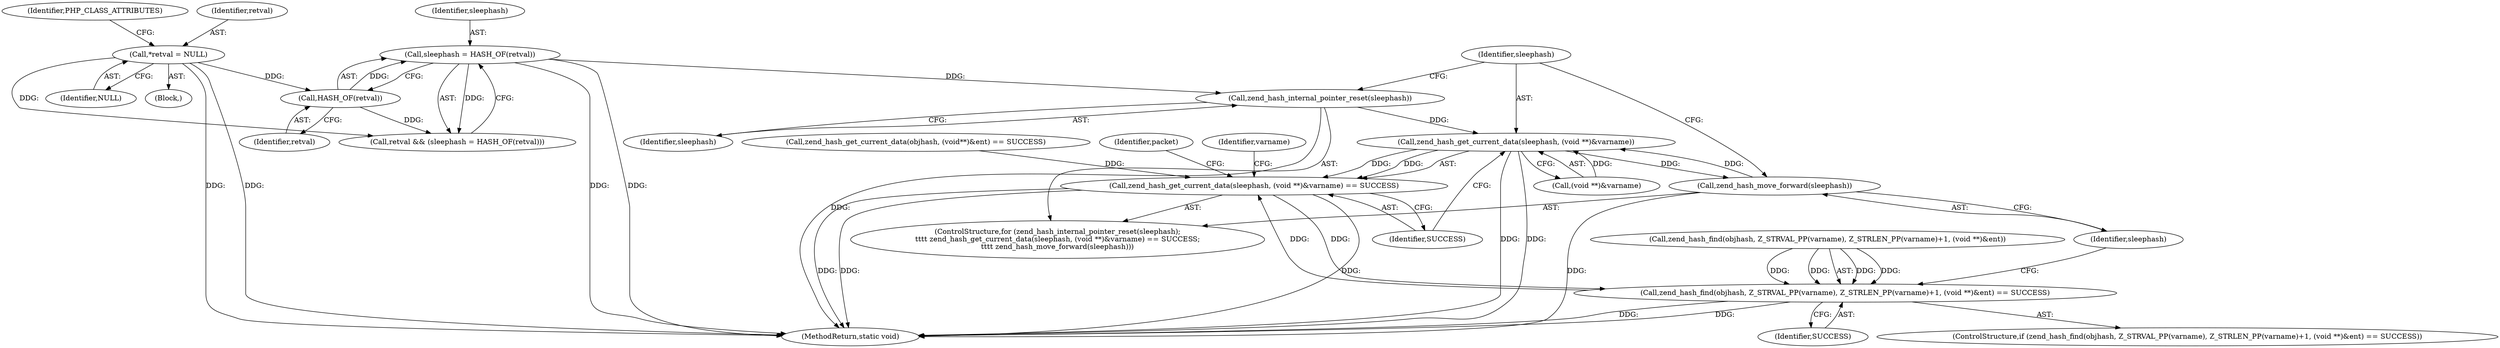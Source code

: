 digraph "0_php-src_6045de69c7dedcba3eadf7c4bba424b19c81d00d_1@pointer" {
"1000275" [label="(Call,zend_hash_internal_pointer_reset(sleephash))"];
"1000241" [label="(Call,sleephash = HASH_OF(retval))"];
"1000243" [label="(Call,HASH_OF(retval))"];
"1000110" [label="(Call,*retval = NULL)"];
"1000278" [label="(Call,zend_hash_get_current_data(sleephash, (void **)&varname))"];
"1000277" [label="(Call,zend_hash_get_current_data(sleephash, (void **)&varname) == SUCCESS)"];
"1000296" [label="(Call,zend_hash_find(objhash, Z_STRVAL_PP(varname), Z_STRLEN_PP(varname)+1, (void **)&ent) == SUCCESS)"];
"1000285" [label="(Call,zend_hash_move_forward(sleephash))"];
"1000239" [label="(Call,retval && (sleephash = HASH_OF(retval)))"];
"1000105" [label="(Block,)"];
"1000276" [label="(Identifier,sleephash)"];
"1000325" [label="(MethodReturn,static void)"];
"1000295" [label="(ControlStructure,if (zend_hash_find(objhash, Z_STRVAL_PP(varname), Z_STRLEN_PP(varname)+1, (void **)&ent) == SUCCESS))"];
"1000244" [label="(Identifier,retval)"];
"1000312" [label="(Identifier,packet)"];
"1000277" [label="(Call,zend_hash_get_current_data(sleephash, (void **)&varname) == SUCCESS)"];
"1000296" [label="(Call,zend_hash_find(objhash, Z_STRVAL_PP(varname), Z_STRLEN_PP(varname)+1, (void **)&ent) == SUCCESS)"];
"1000297" [label="(Call,zend_hash_find(objhash, Z_STRVAL_PP(varname), Z_STRLEN_PP(varname)+1, (void **)&ent))"];
"1000241" [label="(Call,sleephash = HASH_OF(retval))"];
"1000274" [label="(ControlStructure,for (zend_hash_internal_pointer_reset(sleephash);\n\t\t\t\t zend_hash_get_current_data(sleephash, (void **)&varname) == SUCCESS;\n\t\t\t\t zend_hash_move_forward(sleephash)))"];
"1000242" [label="(Identifier,sleephash)"];
"1000275" [label="(Call,zend_hash_internal_pointer_reset(sleephash))"];
"1000111" [label="(Identifier,retval)"];
"1000309" [label="(Identifier,SUCCESS)"];
"1000278" [label="(Call,zend_hash_get_current_data(sleephash, (void **)&varname))"];
"1000279" [label="(Identifier,sleephash)"];
"1000286" [label="(Identifier,sleephash)"];
"1000284" [label="(Identifier,SUCCESS)"];
"1000112" [label="(Identifier,NULL)"];
"1000291" [label="(Identifier,varname)"];
"1000280" [label="(Call,(void **)&varname)"];
"1000110" [label="(Call,*retval = NULL)"];
"1000285" [label="(Call,zend_hash_move_forward(sleephash))"];
"1000243" [label="(Call,HASH_OF(retval))"];
"1000175" [label="(Call,zend_hash_get_current_data(objhash, (void**)&ent) == SUCCESS)"];
"1000119" [label="(Identifier,PHP_CLASS_ATTRIBUTES)"];
"1000275" -> "1000274"  [label="AST: "];
"1000275" -> "1000276"  [label="CFG: "];
"1000276" -> "1000275"  [label="AST: "];
"1000279" -> "1000275"  [label="CFG: "];
"1000275" -> "1000325"  [label="DDG: "];
"1000241" -> "1000275"  [label="DDG: "];
"1000275" -> "1000278"  [label="DDG: "];
"1000241" -> "1000239"  [label="AST: "];
"1000241" -> "1000243"  [label="CFG: "];
"1000242" -> "1000241"  [label="AST: "];
"1000243" -> "1000241"  [label="AST: "];
"1000239" -> "1000241"  [label="CFG: "];
"1000241" -> "1000325"  [label="DDG: "];
"1000241" -> "1000325"  [label="DDG: "];
"1000241" -> "1000239"  [label="DDG: "];
"1000243" -> "1000241"  [label="DDG: "];
"1000243" -> "1000244"  [label="CFG: "];
"1000244" -> "1000243"  [label="AST: "];
"1000243" -> "1000239"  [label="DDG: "];
"1000110" -> "1000243"  [label="DDG: "];
"1000110" -> "1000105"  [label="AST: "];
"1000110" -> "1000112"  [label="CFG: "];
"1000111" -> "1000110"  [label="AST: "];
"1000112" -> "1000110"  [label="AST: "];
"1000119" -> "1000110"  [label="CFG: "];
"1000110" -> "1000325"  [label="DDG: "];
"1000110" -> "1000325"  [label="DDG: "];
"1000110" -> "1000239"  [label="DDG: "];
"1000278" -> "1000277"  [label="AST: "];
"1000278" -> "1000280"  [label="CFG: "];
"1000279" -> "1000278"  [label="AST: "];
"1000280" -> "1000278"  [label="AST: "];
"1000284" -> "1000278"  [label="CFG: "];
"1000278" -> "1000325"  [label="DDG: "];
"1000278" -> "1000325"  [label="DDG: "];
"1000278" -> "1000277"  [label="DDG: "];
"1000278" -> "1000277"  [label="DDG: "];
"1000285" -> "1000278"  [label="DDG: "];
"1000280" -> "1000278"  [label="DDG: "];
"1000278" -> "1000285"  [label="DDG: "];
"1000277" -> "1000274"  [label="AST: "];
"1000277" -> "1000284"  [label="CFG: "];
"1000284" -> "1000277"  [label="AST: "];
"1000291" -> "1000277"  [label="CFG: "];
"1000312" -> "1000277"  [label="CFG: "];
"1000277" -> "1000325"  [label="DDG: "];
"1000277" -> "1000325"  [label="DDG: "];
"1000277" -> "1000325"  [label="DDG: "];
"1000175" -> "1000277"  [label="DDG: "];
"1000296" -> "1000277"  [label="DDG: "];
"1000277" -> "1000296"  [label="DDG: "];
"1000296" -> "1000295"  [label="AST: "];
"1000296" -> "1000309"  [label="CFG: "];
"1000297" -> "1000296"  [label="AST: "];
"1000309" -> "1000296"  [label="AST: "];
"1000286" -> "1000296"  [label="CFG: "];
"1000296" -> "1000325"  [label="DDG: "];
"1000296" -> "1000325"  [label="DDG: "];
"1000297" -> "1000296"  [label="DDG: "];
"1000297" -> "1000296"  [label="DDG: "];
"1000297" -> "1000296"  [label="DDG: "];
"1000297" -> "1000296"  [label="DDG: "];
"1000285" -> "1000274"  [label="AST: "];
"1000285" -> "1000286"  [label="CFG: "];
"1000286" -> "1000285"  [label="AST: "];
"1000279" -> "1000285"  [label="CFG: "];
"1000285" -> "1000325"  [label="DDG: "];
}
